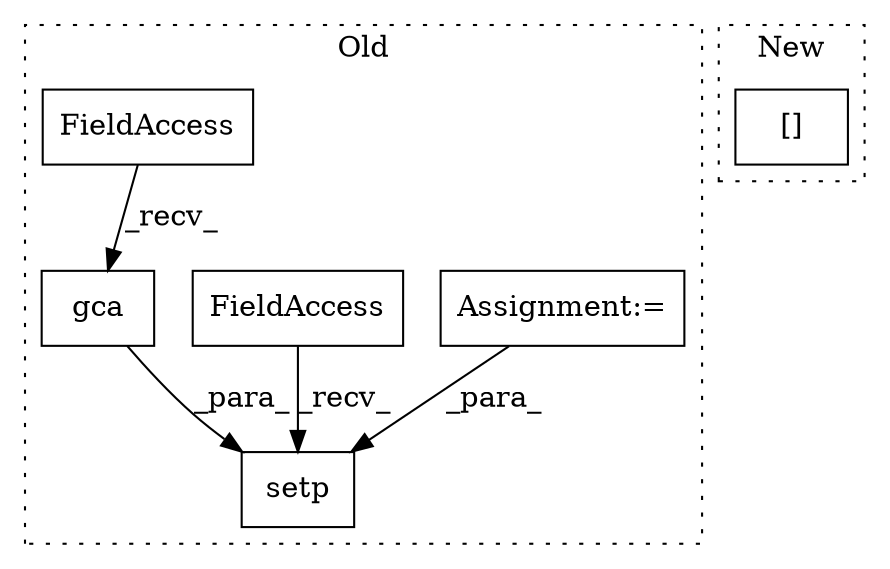 digraph G {
subgraph cluster0 {
1 [label="setp" a="32" s="2260,2313" l="5,1" shape="box"];
3 [label="Assignment:=" a="7" s="2182" l="1" shape="box"];
4 [label="FieldAccess" a="22" s="2242" l="10" shape="box"];
5 [label="gca" a="32" s="2283" l="5" shape="box"];
6 [label="FieldAccess" a="22" s="2265" l="10" shape="box"];
label = "Old";
style="dotted";
}
subgraph cluster1 {
2 [label="[]" a="2" s="1261,1266" l="4,1" shape="box"];
label = "New";
style="dotted";
}
3 -> 1 [label="_para_"];
4 -> 1 [label="_recv_"];
5 -> 1 [label="_para_"];
6 -> 5 [label="_recv_"];
}
